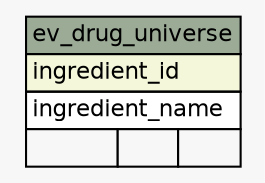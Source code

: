 // dot 2.38.0 on Linux 3.16.0-38-generic
// SchemaSpy rev 590
digraph "ev_drug_universe" {
  graph [
    rankdir="RL"
    bgcolor="#f7f7f7"
    nodesep="0.18"
    ranksep="0.46"
    fontname="Helvetica"
    fontsize="11"
  ];
  node [
    fontname="Helvetica"
    fontsize="11"
    shape="plaintext"
  ];
  edge [
    arrowsize="0.8"
  ];
  "ev_drug_universe" [
    label=<
    <TABLE BORDER="0" CELLBORDER="1" CELLSPACING="0" BGCOLOR="#ffffff">
      <TR><TD COLSPAN="3" BGCOLOR="#9bab96" ALIGN="CENTER">ev_drug_universe</TD></TR>
      <TR><TD PORT="ingredient_id" COLSPAN="3" BGCOLOR="#f4f7da" ALIGN="LEFT">ingredient_id</TD></TR>
      <TR><TD PORT="ingredient_name" COLSPAN="3" ALIGN="LEFT">ingredient_name</TD></TR>
      <TR><TD ALIGN="LEFT" BGCOLOR="#f7f7f7">  </TD><TD ALIGN="RIGHT" BGCOLOR="#f7f7f7">  </TD><TD ALIGN="RIGHT" BGCOLOR="#f7f7f7">  </TD></TR>
    </TABLE>>
    URL="tables/ev_drug_universe.html"
    tooltip="ev_drug_universe"
  ];
}
